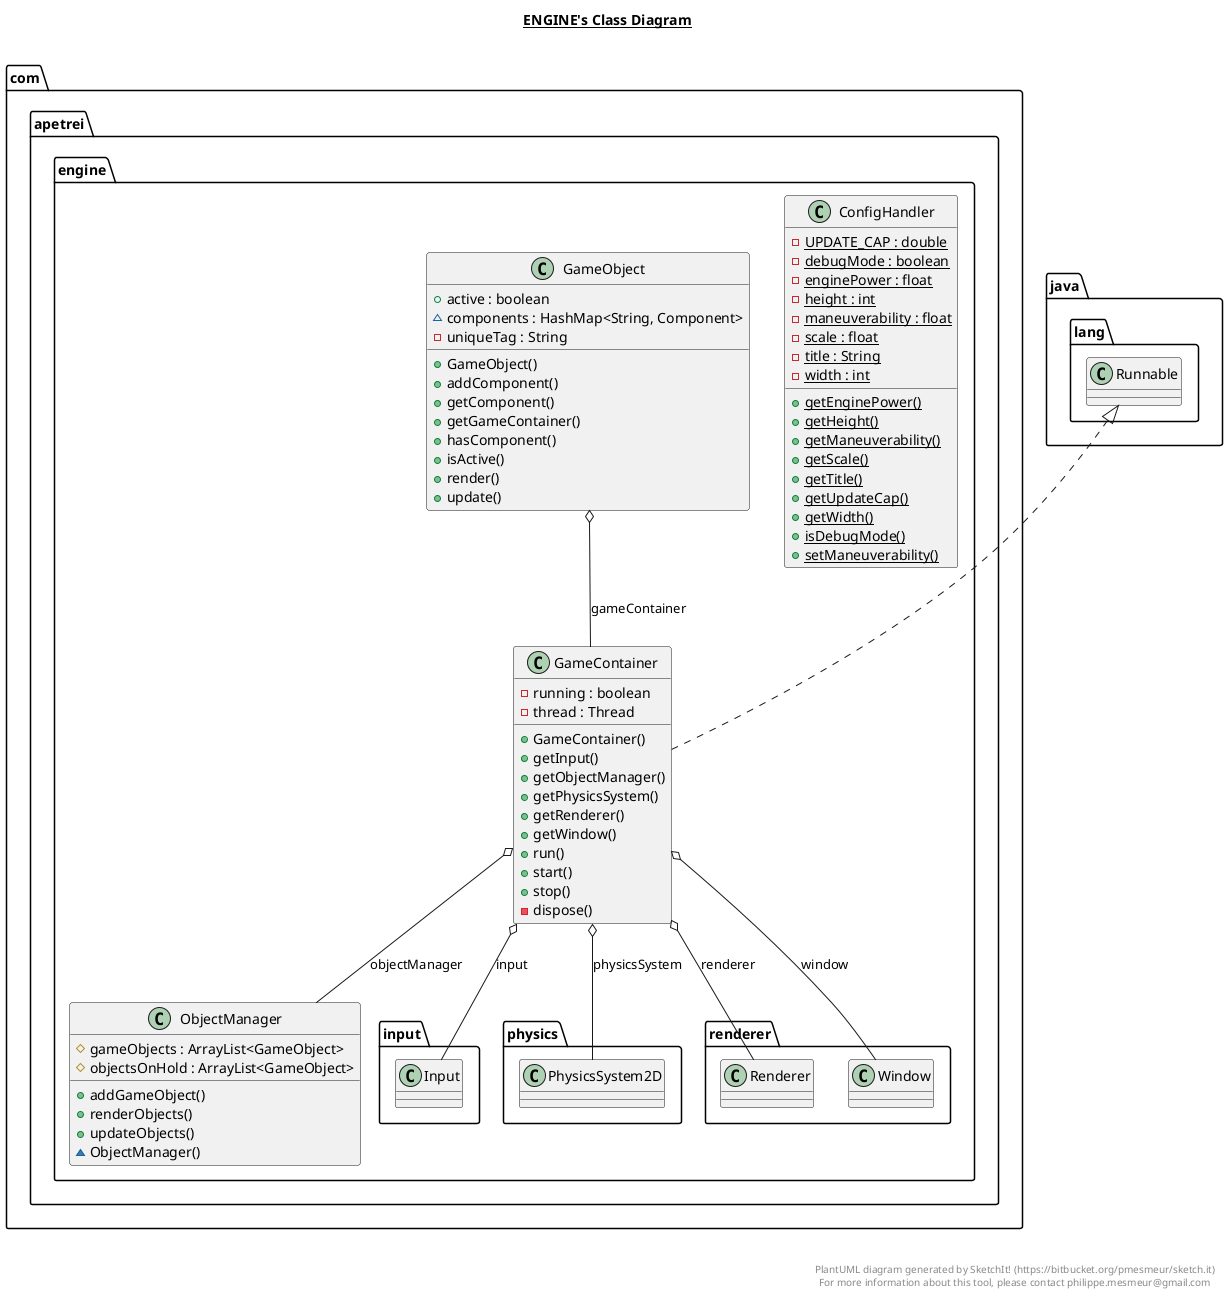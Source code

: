 @startuml

title __ENGINE's Class Diagram__\n

  namespace com.apetrei.engine {
    class com.apetrei.engine.ConfigHandler {
        {static} - UPDATE_CAP : double
        {static} - debugMode : boolean
        {static} - enginePower : float
        {static} - height : int
        {static} - maneuverability : float
        {static} - scale : float
        {static} - title : String
        {static} - width : int
        {static} + getEnginePower()
        {static} + getHeight()
        {static} + getManeuverability()
        {static} + getScale()
        {static} + getTitle()
        {static} + getUpdateCap()
        {static} + getWidth()
        {static} + isDebugMode()
        {static} + setManeuverability()
    }
  }
  

  namespace com.apetrei.engine {
    class com.apetrei.engine.GameContainer {
        - running : boolean
        - thread : Thread
        + GameContainer()
        + getInput()
        + getObjectManager()
        + getPhysicsSystem()
        + getRenderer()
        + getWindow()
        + run()
        + start()
        + stop()
        - dispose()
    }
  }
  

  namespace com.apetrei.engine {
    class com.apetrei.engine.GameObject {
        + active : boolean
        ~ components : HashMap<String, Component>
        - uniqueTag : String
        + GameObject()
        + addComponent()
        + getComponent()
        + getGameContainer()
        + hasComponent()
        + isActive()
        + render()
        + update()
    }
  }
  

  namespace com.apetrei.engine {
    class com.apetrei.engine.ObjectManager {
        # gameObjects : ArrayList<GameObject>
        # objectsOnHold : ArrayList<GameObject>
        + addGameObject()
        + renderObjects()
        + updateObjects()
        ~ ObjectManager()
    }
  }
  

  com.apetrei.engine.GameContainer .up.|> java.lang.Runnable
  com.apetrei.engine.GameContainer o-- com.apetrei.engine.input.Input : input
  com.apetrei.engine.GameContainer o-- com.apetrei.engine.ObjectManager : objectManager
  com.apetrei.engine.GameContainer o-- com.apetrei.engine.physics.PhysicsSystem2D : physicsSystem
  com.apetrei.engine.GameContainer o-- com.apetrei.engine.renderer.Renderer : renderer
  com.apetrei.engine.GameContainer o-- com.apetrei.engine.renderer.Window : window
  com.apetrei.engine.GameObject o-- com.apetrei.engine.GameContainer : gameContainer


right footer


PlantUML diagram generated by SketchIt! (https://bitbucket.org/pmesmeur/sketch.it)
For more information about this tool, please contact philippe.mesmeur@gmail.com
endfooter

@enduml

